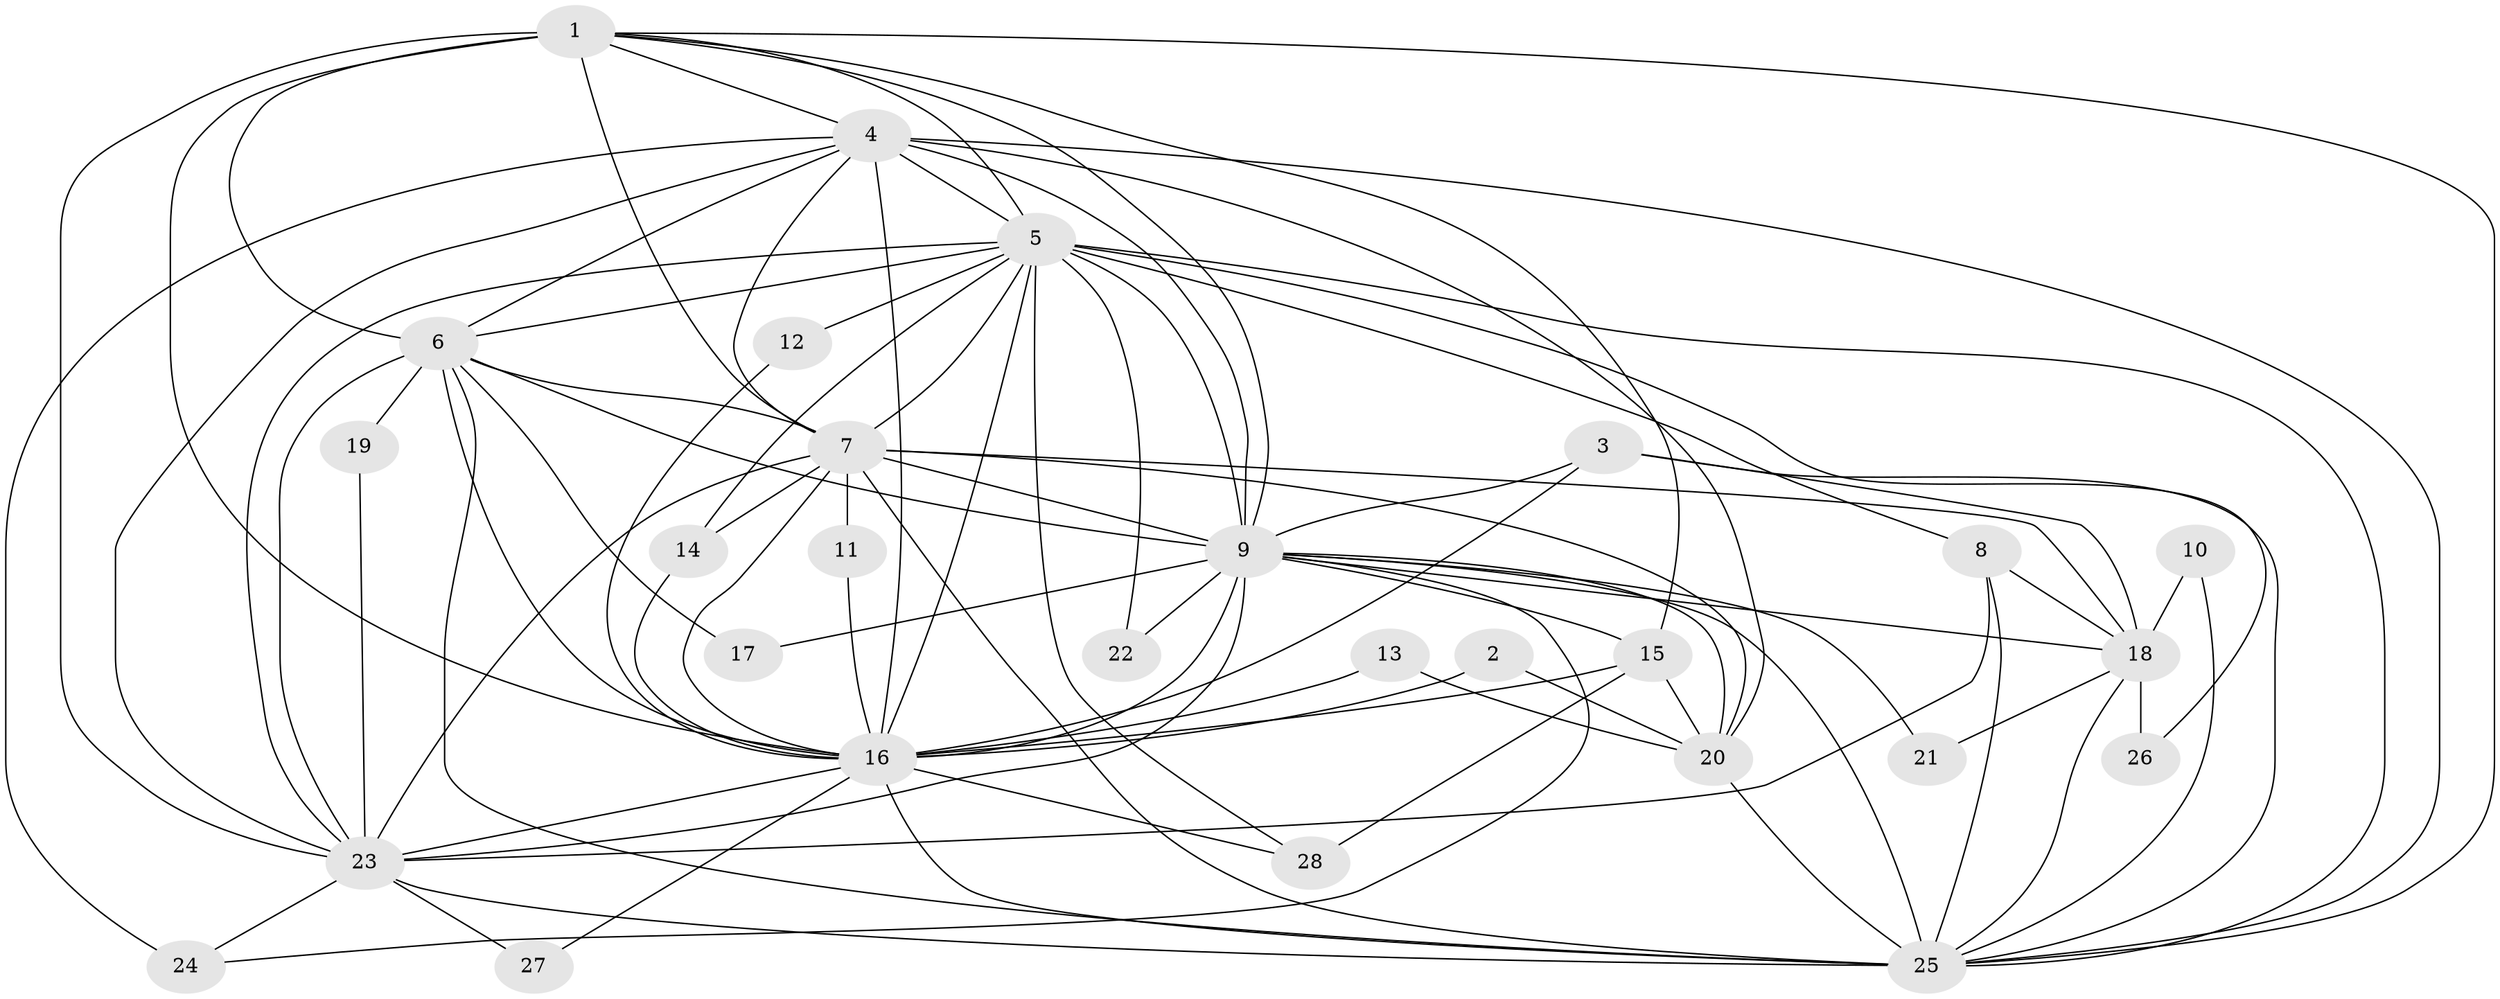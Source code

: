 // original degree distribution, {13: 0.017857142857142856, 16: 0.03571428571428571, 14: 0.03571428571428571, 15: 0.017857142857142856, 23: 0.017857142857142856, 17: 0.017857142857142856, 12: 0.017857142857142856, 10: 0.017857142857142856, 5: 0.03571428571428571, 4: 0.05357142857142857, 7: 0.03571428571428571, 3: 0.17857142857142858, 2: 0.5178571428571429}
// Generated by graph-tools (version 1.1) at 2025/49/03/09/25 03:49:35]
// undirected, 28 vertices, 86 edges
graph export_dot {
graph [start="1"]
  node [color=gray90,style=filled];
  1;
  2;
  3;
  4;
  5;
  6;
  7;
  8;
  9;
  10;
  11;
  12;
  13;
  14;
  15;
  16;
  17;
  18;
  19;
  20;
  21;
  22;
  23;
  24;
  25;
  26;
  27;
  28;
  1 -- 4 [weight=1.0];
  1 -- 5 [weight=1.0];
  1 -- 6 [weight=1.0];
  1 -- 7 [weight=1.0];
  1 -- 9 [weight=1.0];
  1 -- 15 [weight=1.0];
  1 -- 16 [weight=2.0];
  1 -- 23 [weight=1.0];
  1 -- 25 [weight=1.0];
  2 -- 16 [weight=1.0];
  2 -- 20 [weight=1.0];
  3 -- 9 [weight=2.0];
  3 -- 16 [weight=1.0];
  3 -- 18 [weight=1.0];
  3 -- 25 [weight=1.0];
  4 -- 5 [weight=1.0];
  4 -- 6 [weight=1.0];
  4 -- 7 [weight=1.0];
  4 -- 9 [weight=1.0];
  4 -- 16 [weight=2.0];
  4 -- 20 [weight=2.0];
  4 -- 23 [weight=1.0];
  4 -- 24 [weight=2.0];
  4 -- 25 [weight=1.0];
  5 -- 6 [weight=1.0];
  5 -- 7 [weight=1.0];
  5 -- 8 [weight=1.0];
  5 -- 9 [weight=2.0];
  5 -- 12 [weight=1.0];
  5 -- 14 [weight=1.0];
  5 -- 16 [weight=2.0];
  5 -- 22 [weight=1.0];
  5 -- 23 [weight=1.0];
  5 -- 25 [weight=1.0];
  5 -- 26 [weight=1.0];
  5 -- 28 [weight=1.0];
  6 -- 7 [weight=1.0];
  6 -- 9 [weight=2.0];
  6 -- 16 [weight=2.0];
  6 -- 17 [weight=1.0];
  6 -- 19 [weight=1.0];
  6 -- 23 [weight=1.0];
  6 -- 25 [weight=1.0];
  7 -- 9 [weight=1.0];
  7 -- 11 [weight=1.0];
  7 -- 14 [weight=1.0];
  7 -- 16 [weight=2.0];
  7 -- 18 [weight=1.0];
  7 -- 20 [weight=1.0];
  7 -- 23 [weight=1.0];
  7 -- 25 [weight=1.0];
  8 -- 18 [weight=1.0];
  8 -- 23 [weight=1.0];
  8 -- 25 [weight=2.0];
  9 -- 15 [weight=1.0];
  9 -- 16 [weight=3.0];
  9 -- 17 [weight=1.0];
  9 -- 18 [weight=2.0];
  9 -- 20 [weight=1.0];
  9 -- 21 [weight=1.0];
  9 -- 22 [weight=1.0];
  9 -- 23 [weight=2.0];
  9 -- 24 [weight=1.0];
  9 -- 25 [weight=1.0];
  10 -- 18 [weight=1.0];
  10 -- 25 [weight=1.0];
  11 -- 16 [weight=1.0];
  12 -- 16 [weight=1.0];
  13 -- 16 [weight=1.0];
  13 -- 20 [weight=1.0];
  14 -- 16 [weight=1.0];
  15 -- 16 [weight=1.0];
  15 -- 20 [weight=1.0];
  15 -- 28 [weight=1.0];
  16 -- 23 [weight=2.0];
  16 -- 25 [weight=2.0];
  16 -- 27 [weight=1.0];
  16 -- 28 [weight=1.0];
  18 -- 21 [weight=1.0];
  18 -- 25 [weight=1.0];
  18 -- 26 [weight=1.0];
  19 -- 23 [weight=1.0];
  20 -- 25 [weight=2.0];
  23 -- 24 [weight=1.0];
  23 -- 25 [weight=1.0];
  23 -- 27 [weight=1.0];
}
